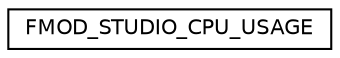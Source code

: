 digraph "Graphical Class Hierarchy"
{
  edge [fontname="Helvetica",fontsize="10",labelfontname="Helvetica",labelfontsize="10"];
  node [fontname="Helvetica",fontsize="10",shape=record];
  rankdir="LR";
  Node1 [label="FMOD_STUDIO_CPU_USAGE",height=0.2,width=0.4,color="black", fillcolor="white", style="filled",URL="$struct_f_m_o_d___s_t_u_d_i_o___c_p_u___u_s_a_g_e.html"];
}
